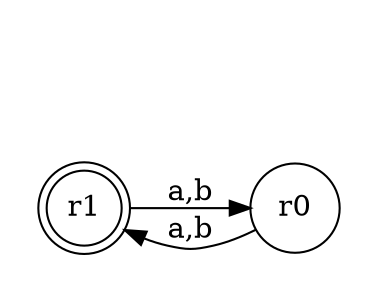 digraph {
	rankdir=LR;
	margin=0.2;
	size=5;
	node [margin=0.1 shape=circle];
	r1[margin=0 shape=doublecircle];
	" "[color=white width=0];
	r0 -> r1[label = "a,b"];
	r1 -> r0 [label = "a,b"];
}